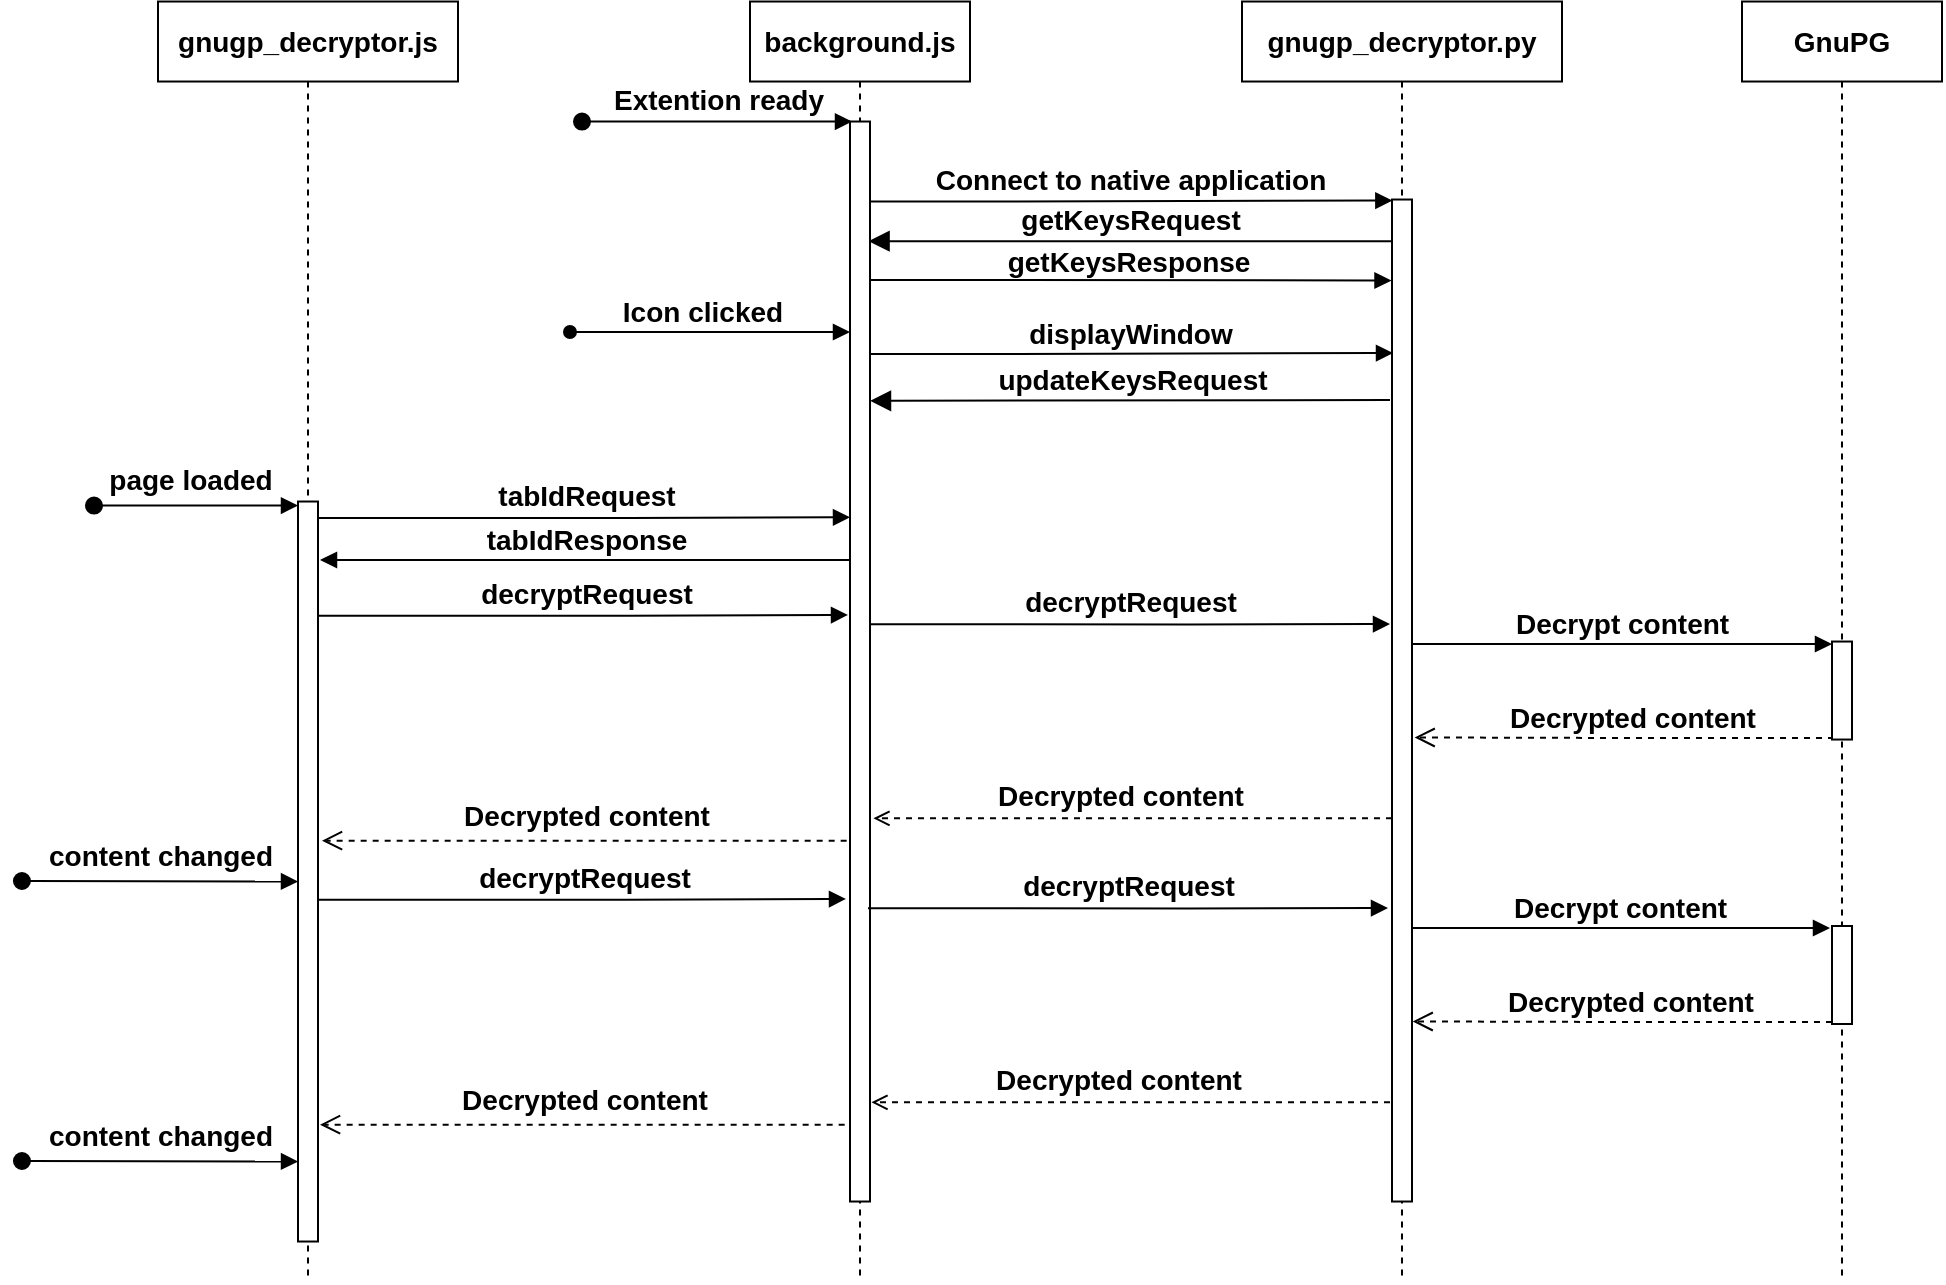 <mxfile version="13.5.1" type="device"><diagram id="8wAroQEEuTxrOKV1stcG" name="Page-1"><mxGraphModel dx="1355" dy="756" grid="1" gridSize="10" guides="1" tooltips="1" connect="1" arrows="1" fold="1" page="1" pageScale="1" pageWidth="1169" pageHeight="827" math="0" shadow="0"><root><mxCell id="0"/><mxCell id="1" parent="0"/><mxCell id="m2tfDzmN4SSWcRJUtY87-35" value="" style="html=1;verticalAlign=bottom;endArrow=block;edgeStyle=orthogonalEdgeStyle;rounded=0;fontStyle=1;fontSize=14;exitX=1.14;exitY=0.349;exitDx=0;exitDy=0;exitPerimeter=0;" edge="1" parent="1"><mxGeometry width="80" relative="1" as="geometry"><mxPoint x="819.043" y="558.556" as="sourcePoint"/><mxPoint x="1030" y="556" as="targetPoint"/><Array as="points"><mxPoint x="818.71" y="556"/></Array></mxGeometry></mxCell><mxCell id="m2tfDzmN4SSWcRJUtY87-37" value="" style="html=1;verticalAlign=bottom;endArrow=block;edgeStyle=orthogonalEdgeStyle;rounded=0;fontStyle=1;fontSize=14;entryX=0;entryY=0.109;entryDx=0;entryDy=0;entryPerimeter=0;" edge="1" parent="1"><mxGeometry width="80" relative="1" as="geometry"><mxPoint x="267.998" y="541.861" as="sourcePoint"/><mxPoint x="538" y="541.48" as="targetPoint"/><Array as="points"><mxPoint x="428" y="541.86"/></Array></mxGeometry></mxCell><mxCell id="2KC9KWnMznVd8Be-h1ix-43" value="" style="html=1;verticalAlign=bottom;endArrow=block;edgeStyle=orthogonalEdgeStyle;rounded=0;fontStyle=1;fontSize=14;exitX=1.14;exitY=0.349;exitDx=0;exitDy=0;exitPerimeter=0;" parent="1" edge="1"><mxGeometry width="80" relative="1" as="geometry"><mxPoint x="820.043" y="416.556" as="sourcePoint"/><mxPoint x="1031" y="414" as="targetPoint"/><Array as="points"><mxPoint x="819.71" y="414"/></Array></mxGeometry></mxCell><mxCell id="2KC9KWnMznVd8Be-h1ix-57" value="" style="html=1;verticalAlign=bottom;endArrow=open;dashed=1;endSize=8;fontStyle=1;fontSize=14;rounded=0;edgeStyle=orthogonalEdgeStyle;entryX=1.133;entryY=0.471;entryDx=0;entryDy=0;entryPerimeter=0;" parent="1" edge="1"><mxGeometry y="-60" relative="1" as="geometry"><mxPoint x="1032" y="461" as="sourcePoint"/><mxPoint x="822.33" y="460.731" as="targetPoint"/><mxPoint as="offset"/><Array as="points"><mxPoint x="930" y="461"/><mxPoint x="930" y="461"/></Array></mxGeometry></mxCell><mxCell id="m2tfDzmN4SSWcRJUtY87-15" value="" style="html=1;verticalAlign=bottom;endArrow=block;edgeStyle=orthogonalEdgeStyle;rounded=0;fontStyle=1;fontSize=14;entryX=0;entryY=0.109;entryDx=0;entryDy=0;entryPerimeter=0;" edge="1" parent="1"><mxGeometry width="80" relative="1" as="geometry"><mxPoint x="268.998" y="399.861" as="sourcePoint"/><mxPoint x="539" y="399.48" as="targetPoint"/><Array as="points"><mxPoint x="429" y="399.86"/></Array></mxGeometry></mxCell><mxCell id="2KC9KWnMznVd8Be-h1ix-46" value="" style="html=1;verticalAlign=bottom;endArrow=block;edgeStyle=orthogonalEdgeStyle;rounded=0;entryX=0.017;entryY=0.001;entryDx=0;entryDy=0;entryPerimeter=0;fontStyle=1;fontSize=14;exitX=0.967;exitY=0.07;exitDx=0;exitDy=0;exitPerimeter=0;" parent="1" source="2KC9KWnMznVd8Be-h1ix-28" target="2KC9KWnMznVd8Be-h1ix-34" edge="1"><mxGeometry width="80" relative="1" as="geometry"><mxPoint x="610" y="192.76" as="sourcePoint"/><mxPoint x="880" y="192.76" as="targetPoint"/><Array as="points"><mxPoint x="597" y="192.76"/><mxPoint x="742" y="192.76"/></Array></mxGeometry></mxCell><mxCell id="m2tfDzmN4SSWcRJUtY87-26" value="" style="html=1;verticalAlign=bottom;endArrow=block;edgeStyle=orthogonalEdgeStyle;rounded=0;entryX=0.017;entryY=0.001;entryDx=0;entryDy=0;entryPerimeter=0;fontStyle=1;fontSize=14;" edge="1" parent="1"><mxGeometry width="80" relative="1" as="geometry"><mxPoint x="549" y="232" as="sourcePoint"/><mxPoint x="810.75" y="232.261" as="targetPoint"/><Array as="points"><mxPoint x="596.58" y="232.76"/><mxPoint x="741.58" y="232.76"/></Array></mxGeometry></mxCell><mxCell id="2KC9KWnMznVd8Be-h1ix-70" value="" style="html=1;verticalAlign=bottom;endArrow=block;endSize=8;fontStyle=1;fontSize=14;entryX=0.929;entryY=0.133;entryDx=0;entryDy=0;entryPerimeter=0;endFill=1;" parent="1" edge="1"><mxGeometry y="-60" relative="1" as="geometry"><mxPoint x="815.5" y="212.58" as="sourcePoint"/><mxPoint x="549.29" y="212.58" as="targetPoint"/><mxPoint as="offset"/></mxGeometry></mxCell><mxCell id="m2tfDzmN4SSWcRJUtY87-13" value="" style="html=1;verticalAlign=bottom;endArrow=block;edgeStyle=orthogonalEdgeStyle;rounded=0;fontStyle=1;fontSize=14;" edge="1" parent="1"><mxGeometry width="80" relative="1" as="geometry"><mxPoint x="544.5" y="372" as="sourcePoint"/><mxPoint x="275" y="372" as="targetPoint"/><Array as="points"><mxPoint x="275" y="372"/></Array></mxGeometry></mxCell><mxCell id="m2tfDzmN4SSWcRJUtY87-12" value="" style="html=1;verticalAlign=bottom;endArrow=block;edgeStyle=orthogonalEdgeStyle;rounded=0;fontStyle=1;fontSize=14;entryX=0;entryY=0.109;entryDx=0;entryDy=0;entryPerimeter=0;" edge="1" parent="1"><mxGeometry width="80" relative="1" as="geometry"><mxPoint x="269.998" y="351.001" as="sourcePoint"/><mxPoint x="540" y="350.62" as="targetPoint"/><Array as="points"><mxPoint x="430" y="351"/></Array></mxGeometry></mxCell><mxCell id="2KC9KWnMznVd8Be-h1ix-2" value="gnugp_decryptor.js" style="shape=umlLifeline;perimeter=lifelinePerimeter;whiteSpace=wrap;html=1;container=1;collapsible=0;recursiveResize=0;outlineConnect=0;fontStyle=1;fontSize=14;" parent="1" vertex="1"><mxGeometry x="194" y="92.76" width="150" height="640" as="geometry"/></mxCell><mxCell id="2KC9KWnMznVd8Be-h1ix-7" value="" style="html=1;points=[];perimeter=orthogonalPerimeter;fontStyle=1;fontSize=14;" parent="2KC9KWnMznVd8Be-h1ix-2" vertex="1"><mxGeometry x="70" y="250" width="10" height="370" as="geometry"/></mxCell><mxCell id="2KC9KWnMznVd8Be-h1ix-3" value="background.js" style="shape=umlLifeline;perimeter=lifelinePerimeter;whiteSpace=wrap;html=1;container=1;collapsible=0;recursiveResize=0;outlineConnect=0;fontStyle=1;fontSize=14;" parent="1" vertex="1"><mxGeometry x="490" y="92.76" width="110" height="640" as="geometry"/></mxCell><mxCell id="2KC9KWnMznVd8Be-h1ix-28" value="" style="html=1;points=[];perimeter=orthogonalPerimeter;fontStyle=1;fontSize=14;" parent="2KC9KWnMznVd8Be-h1ix-3" vertex="1"><mxGeometry x="50" y="60" width="10" height="540" as="geometry"/></mxCell><mxCell id="2KC9KWnMznVd8Be-h1ix-4" value="gnugp_decryptor.py" style="shape=umlLifeline;perimeter=lifelinePerimeter;whiteSpace=wrap;html=1;container=1;collapsible=0;recursiveResize=0;outlineConnect=0;fontStyle=1;fontSize=14;" parent="1" vertex="1"><mxGeometry x="736" y="92.76" width="160" height="640" as="geometry"/></mxCell><mxCell id="2KC9KWnMznVd8Be-h1ix-34" value="" style="html=1;points=[];perimeter=orthogonalPerimeter;fontStyle=1;fontSize=14;" parent="2KC9KWnMznVd8Be-h1ix-4" vertex="1"><mxGeometry x="75" y="99" width="10" height="501" as="geometry"/></mxCell><mxCell id="2KC9KWnMznVd8Be-h1ix-5" value="GnuPG" style="shape=umlLifeline;perimeter=lifelinePerimeter;whiteSpace=wrap;html=1;container=1;collapsible=0;recursiveResize=0;outlineConnect=0;fontStyle=1;fontSize=14;" parent="1" vertex="1"><mxGeometry x="986" y="92.76" width="100" height="640" as="geometry"/></mxCell><mxCell id="2KC9KWnMznVd8Be-h1ix-52" value="" style="html=1;points=[];perimeter=orthogonalPerimeter;fontStyle=1;fontSize=14;" parent="2KC9KWnMznVd8Be-h1ix-5" vertex="1"><mxGeometry x="45" y="320.01" width="10" height="49" as="geometry"/></mxCell><mxCell id="m2tfDzmN4SSWcRJUtY87-47" value="" style="html=1;points=[];perimeter=orthogonalPerimeter;fontStyle=1;fontSize=14;" vertex="1" parent="2KC9KWnMznVd8Be-h1ix-5"><mxGeometry x="45" y="462.24" width="10" height="49" as="geometry"/></mxCell><mxCell id="2KC9KWnMznVd8Be-h1ix-33" value="Extention ready" style="html=1;verticalAlign=bottom;startArrow=oval;endArrow=block;startSize=8;fontStyle=1;fontSize=14;" parent="1" edge="1"><mxGeometry relative="1" as="geometry"><mxPoint x="406" y="152.76" as="sourcePoint"/><mxPoint x="541" y="152.76" as="targetPoint"/><mxPoint as="offset"/></mxGeometry></mxCell><mxCell id="2KC9KWnMznVd8Be-h1ix-69" value="Connect to native application" style="text;html=1;align=center;verticalAlign=middle;resizable=0;points=[];autosize=1;fontStyle=1;fontSize=14;" parent="1" vertex="1"><mxGeometry x="575" y="171.76" width="210" height="20" as="geometry"/></mxCell><mxCell id="2KC9KWnMznVd8Be-h1ix-71" value="getKeysRequest" style="text;html=1;align=center;verticalAlign=middle;resizable=0;points=[];autosize=1;fontStyle=1;fontSize=14;" parent="1" vertex="1"><mxGeometry x="615" y="191.76" width="130" height="20" as="geometry"/></mxCell><mxCell id="2KC9KWnMznVd8Be-h1ix-58" value="Decrypted content" style="text;html=1;align=center;verticalAlign=middle;resizable=0;points=[];autosize=1;fontStyle=1;fontSize=14;" parent="1" vertex="1"><mxGeometry x="860.94" y="441" width="140" height="20" as="geometry"/></mxCell><mxCell id="2KC9KWnMznVd8Be-h1ix-44" value="Decrypt content" style="text;html=1;align=left;verticalAlign=middle;resizable=0;points=[];autosize=1;fontStyle=1;fontSize=14;" parent="1" vertex="1"><mxGeometry x="870.94" y="394" width="120" height="20" as="geometry"/></mxCell><mxCell id="2KC9KWnMznVd8Be-h1ix-72" value="" style="html=1;verticalAlign=bottom;endArrow=open;dashed=1;endSize=8;fontStyle=1;fontSize=14;entryX=1.2;entryY=0.814;entryDx=0;entryDy=0;entryPerimeter=0;exitX=-0.167;exitY=0.814;exitDx=0;exitDy=0;exitPerimeter=0;" parent="1" edge="1"><mxGeometry y="-60" relative="1" as="geometry"><mxPoint x="538.33" y="512.32" as="sourcePoint"/><mxPoint x="276" y="512.32" as="targetPoint"/><mxPoint as="offset"/></mxGeometry></mxCell><mxCell id="xGxOoZ6iD1uFskHMAfrT-23" style="edgeStyle=orthogonalEdgeStyle;rounded=0;orthogonalLoop=1;jettySize=auto;html=1;entryX=1.171;entryY=0.536;entryDx=0;entryDy=0;entryPerimeter=0;fontSize=14;dashed=1;endArrow=open;endFill=0;" parent="1" edge="1"><mxGeometry relative="1" as="geometry"><mxPoint x="811" y="501.143" as="sourcePoint"/><mxPoint x="551.714" y="501.143" as="targetPoint"/></mxGeometry></mxCell><mxCell id="m2tfDzmN4SSWcRJUtY87-1" value="&lt;span style=&quot;font-size: 14px ; background-color: rgb(255 , 255 , 255)&quot;&gt;&lt;b&gt;page loaded&lt;/b&gt;&lt;/span&gt;" style="text;html=1;align=center;verticalAlign=middle;resizable=0;points=[];autosize=1;" vertex="1" parent="1"><mxGeometry x="160" y="322" width="100" height="20" as="geometry"/></mxCell><mxCell id="2KC9KWnMznVd8Be-h1ix-8" value="" style="html=1;verticalAlign=bottom;startArrow=oval;endArrow=block;startSize=8;fontStyle=1;fontSize=14;" parent="1" edge="1"><mxGeometry x="-1" y="-33" relative="1" as="geometry"><mxPoint x="162" y="344.76" as="sourcePoint"/><mxPoint x="264" y="344.76" as="targetPoint"/><mxPoint x="-10" y="-2" as="offset"/></mxGeometry></mxCell><mxCell id="m2tfDzmN4SSWcRJUtY87-11" value="tabIdRequest" style="text;html=1;align=center;verticalAlign=middle;resizable=0;points=[];autosize=1;fontStyle=1;fontSize=14;" vertex="1" parent="1"><mxGeometry x="357.62" y="329.76" width="100" height="20" as="geometry"/></mxCell><mxCell id="m2tfDzmN4SSWcRJUtY87-14" value="tabIdResponse" style="text;html=1;align=center;verticalAlign=middle;resizable=0;points=[];autosize=1;fontStyle=1;fontSize=14;" vertex="1" parent="1"><mxGeometry x="347.62" y="351.76" width="120" height="20" as="geometry"/></mxCell><mxCell id="m2tfDzmN4SSWcRJUtY87-17" value="decryptRequest" style="text;html=1;align=center;verticalAlign=middle;resizable=0;points=[];autosize=1;fontStyle=1;fontSize=14;" vertex="1" parent="1"><mxGeometry x="347.62" y="378.76" width="120" height="20" as="geometry"/></mxCell><mxCell id="m2tfDzmN4SSWcRJUtY87-18" value="" style="html=1;verticalAlign=bottom;endArrow=block;edgeStyle=orthogonalEdgeStyle;rounded=0;fontStyle=1;fontSize=14;" edge="1" parent="1"><mxGeometry width="80" relative="1" as="geometry"><mxPoint x="549.998" y="404.151" as="sourcePoint"/><mxPoint x="810" y="404" as="targetPoint"/><Array as="points"><mxPoint x="710" y="404.15"/></Array></mxGeometry></mxCell><mxCell id="m2tfDzmN4SSWcRJUtY87-19" value="decryptRequest" style="text;html=1;align=center;verticalAlign=middle;resizable=0;points=[];autosize=1;fontStyle=1;fontSize=14;" vertex="1" parent="1"><mxGeometry x="620" y="382.77" width="120" height="20" as="geometry"/></mxCell><mxCell id="m2tfDzmN4SSWcRJUtY87-20" value="" style="html=1;verticalAlign=bottom;endArrow=block;edgeStyle=orthogonalEdgeStyle;rounded=0;fontStyle=1;fontSize=14;entryX=0;entryY=0.109;entryDx=0;entryDy=0;entryPerimeter=0;startArrow=oval;startFill=1;" edge="1" parent="1"><mxGeometry width="80" relative="1" as="geometry"><mxPoint x="400" y="258" as="sourcePoint"/><mxPoint x="540" y="258" as="targetPoint"/><Array as="points"><mxPoint x="430" y="258.38"/></Array></mxGeometry></mxCell><mxCell id="m2tfDzmN4SSWcRJUtY87-22" value="Icon clicked" style="text;html=1;align=center;verticalAlign=middle;resizable=0;points=[];autosize=1;fontStyle=1;fontSize=14;" vertex="1" parent="1"><mxGeometry x="416" y="238" width="100" height="20" as="geometry"/></mxCell><mxCell id="m2tfDzmN4SSWcRJUtY87-23" value="" style="html=1;verticalAlign=bottom;endArrow=block;edgeStyle=orthogonalEdgeStyle;rounded=0;entryX=0.017;entryY=0.001;entryDx=0;entryDy=0;entryPerimeter=0;fontStyle=1;fontSize=14;exitX=0.967;exitY=0.07;exitDx=0;exitDy=0;exitPerimeter=0;" edge="1" parent="1"><mxGeometry width="80" relative="1" as="geometry"><mxPoint x="550.0" y="266.8" as="sourcePoint"/><mxPoint x="811.5" y="268.501" as="targetPoint"/><Array as="points"><mxPoint x="597.33" y="269"/><mxPoint x="742.33" y="269"/></Array></mxGeometry></mxCell><mxCell id="m2tfDzmN4SSWcRJUtY87-24" value="displayWindow" style="text;html=1;align=center;verticalAlign=middle;resizable=0;points=[];autosize=1;fontStyle=1;fontSize=14;" vertex="1" parent="1"><mxGeometry x="620" y="249" width="120" height="20" as="geometry"/></mxCell><mxCell id="m2tfDzmN4SSWcRJUtY87-27" value="getKeysResponse" style="text;html=1;align=center;verticalAlign=middle;resizable=0;points=[];autosize=1;fontStyle=1;fontSize=14;" vertex="1" parent="1"><mxGeometry x="609.25" y="212.76" width="140" height="20" as="geometry"/></mxCell><mxCell id="m2tfDzmN4SSWcRJUtY87-28" value="" style="html=1;verticalAlign=bottom;endArrow=block;endSize=8;fontStyle=1;fontSize=14;entryX=0.929;entryY=0.133;entryDx=0;entryDy=0;entryPerimeter=0;endFill=1;" edge="1" parent="1"><mxGeometry y="-60" relative="1" as="geometry"><mxPoint x="810" y="292" as="sourcePoint"/><mxPoint x="550.0" y="292.43" as="targetPoint"/><mxPoint as="offset"/></mxGeometry></mxCell><mxCell id="m2tfDzmN4SSWcRJUtY87-29" value="updateKeysRequest" style="text;html=1;align=center;verticalAlign=middle;resizable=0;points=[];autosize=1;fontStyle=1;fontSize=14;" vertex="1" parent="1"><mxGeometry x="605.71" y="271.61" width="150" height="20" as="geometry"/></mxCell><mxCell id="m2tfDzmN4SSWcRJUtY87-31" value="Decrypted content" style="text;html=1;align=center;verticalAlign=middle;resizable=0;points=[];autosize=1;fontStyle=1;fontSize=14;" vertex="1" parent="1"><mxGeometry x="337.62" y="490" width="140" height="20" as="geometry"/></mxCell><mxCell id="m2tfDzmN4SSWcRJUtY87-32" value="Decrypted content" style="text;html=1;align=center;verticalAlign=middle;resizable=0;points=[];autosize=1;fontStyle=1;fontSize=14;" vertex="1" parent="1"><mxGeometry x="605" y="480" width="140" height="20" as="geometry"/></mxCell><mxCell id="m2tfDzmN4SSWcRJUtY87-33" value="&lt;span style=&quot;font-size: 14px ; background-color: rgb(255 , 255 , 255)&quot;&gt;&lt;b&gt;content changed&lt;/b&gt;&lt;/span&gt;" style="text;html=1;align=center;verticalAlign=middle;resizable=0;points=[];autosize=1;" vertex="1" parent="1"><mxGeometry x="130" y="510" width="130" height="20" as="geometry"/></mxCell><mxCell id="m2tfDzmN4SSWcRJUtY87-34" value="" style="html=1;verticalAlign=bottom;startArrow=oval;endArrow=block;startSize=8;fontStyle=1;fontSize=14;exitX=-0.031;exitY=1.125;exitDx=0;exitDy=0;exitPerimeter=0;" edge="1" parent="1" source="m2tfDzmN4SSWcRJUtY87-33"><mxGeometry x="-1" y="-33" relative="1" as="geometry"><mxPoint x="162" y="532.76" as="sourcePoint"/><mxPoint x="264" y="532.76" as="targetPoint"/><mxPoint x="-10" y="-2" as="offset"/></mxGeometry></mxCell><mxCell id="m2tfDzmN4SSWcRJUtY87-36" value="" style="html=1;verticalAlign=bottom;endArrow=open;dashed=1;endSize=8;fontStyle=1;fontSize=14;rounded=0;edgeStyle=orthogonalEdgeStyle;entryX=1.133;entryY=0.471;entryDx=0;entryDy=0;entryPerimeter=0;" edge="1" parent="1"><mxGeometry y="-60" relative="1" as="geometry"><mxPoint x="1031" y="603.0" as="sourcePoint"/><mxPoint x="821.33" y="602.731" as="targetPoint"/><mxPoint as="offset"/><Array as="points"><mxPoint x="929" y="603"/><mxPoint x="929" y="603"/></Array></mxGeometry></mxCell><mxCell id="m2tfDzmN4SSWcRJUtY87-38" value="Decrypted content" style="text;html=1;align=center;verticalAlign=middle;resizable=0;points=[];autosize=1;fontStyle=1;fontSize=14;" vertex="1" parent="1"><mxGeometry x="859.94" y="583" width="140" height="20" as="geometry"/></mxCell><mxCell id="m2tfDzmN4SSWcRJUtY87-39" value="Decrypt content" style="text;html=1;align=left;verticalAlign=middle;resizable=0;points=[];autosize=1;fontStyle=1;fontSize=14;" vertex="1" parent="1"><mxGeometry x="869.94" y="536" width="120" height="20" as="geometry"/></mxCell><mxCell id="m2tfDzmN4SSWcRJUtY87-40" value="" style="html=1;verticalAlign=bottom;endArrow=open;dashed=1;endSize=8;fontStyle=1;fontSize=14;entryX=1.2;entryY=0.814;entryDx=0;entryDy=0;entryPerimeter=0;exitX=-0.167;exitY=0.814;exitDx=0;exitDy=0;exitPerimeter=0;" edge="1" parent="1"><mxGeometry y="-60" relative="1" as="geometry"><mxPoint x="537.33" y="654.32" as="sourcePoint"/><mxPoint x="275" y="654.32" as="targetPoint"/><mxPoint as="offset"/></mxGeometry></mxCell><mxCell id="m2tfDzmN4SSWcRJUtY87-41" style="edgeStyle=orthogonalEdgeStyle;rounded=0;orthogonalLoop=1;jettySize=auto;html=1;entryX=1.171;entryY=0.536;entryDx=0;entryDy=0;entryPerimeter=0;fontSize=14;dashed=1;endArrow=open;endFill=0;" edge="1" parent="1"><mxGeometry relative="1" as="geometry"><mxPoint x="810" y="643.143" as="sourcePoint"/><mxPoint x="550.714" y="643.143" as="targetPoint"/></mxGeometry></mxCell><mxCell id="m2tfDzmN4SSWcRJUtY87-42" value="decryptRequest" style="text;html=1;align=center;verticalAlign=middle;resizable=0;points=[];autosize=1;fontStyle=1;fontSize=14;" vertex="1" parent="1"><mxGeometry x="346.62" y="520.76" width="120" height="20" as="geometry"/></mxCell><mxCell id="m2tfDzmN4SSWcRJUtY87-43" value="" style="html=1;verticalAlign=bottom;endArrow=block;edgeStyle=orthogonalEdgeStyle;rounded=0;fontStyle=1;fontSize=14;" edge="1" parent="1"><mxGeometry width="80" relative="1" as="geometry"><mxPoint x="548.998" y="546.151" as="sourcePoint"/><mxPoint x="809.0" y="546" as="targetPoint"/><Array as="points"><mxPoint x="709" y="546.15"/></Array></mxGeometry></mxCell><mxCell id="m2tfDzmN4SSWcRJUtY87-44" value="decryptRequest" style="text;html=1;align=center;verticalAlign=middle;resizable=0;points=[];autosize=1;fontStyle=1;fontSize=14;" vertex="1" parent="1"><mxGeometry x="619" y="524.77" width="120" height="20" as="geometry"/></mxCell><mxCell id="m2tfDzmN4SSWcRJUtY87-45" value="Decrypted content" style="text;html=1;align=center;verticalAlign=middle;resizable=0;points=[];autosize=1;fontStyle=1;fontSize=14;" vertex="1" parent="1"><mxGeometry x="336.62" y="632" width="140" height="20" as="geometry"/></mxCell><mxCell id="m2tfDzmN4SSWcRJUtY87-46" value="Decrypted content" style="text;html=1;align=center;verticalAlign=middle;resizable=0;points=[];autosize=1;fontStyle=1;fontSize=14;" vertex="1" parent="1"><mxGeometry x="604" y="622" width="140" height="20" as="geometry"/></mxCell><mxCell id="m2tfDzmN4SSWcRJUtY87-48" value="&lt;span style=&quot;font-size: 14px ; background-color: rgb(255 , 255 , 255)&quot;&gt;&lt;b&gt;content changed&lt;/b&gt;&lt;/span&gt;" style="text;html=1;align=center;verticalAlign=middle;resizable=0;points=[];autosize=1;" vertex="1" parent="1"><mxGeometry x="130.01" y="650" width="130" height="20" as="geometry"/></mxCell><mxCell id="m2tfDzmN4SSWcRJUtY87-49" value="" style="html=1;verticalAlign=bottom;startArrow=oval;endArrow=block;startSize=8;fontStyle=1;fontSize=14;exitX=-0.031;exitY=1.125;exitDx=0;exitDy=0;exitPerimeter=0;" edge="1" parent="1" source="m2tfDzmN4SSWcRJUtY87-48"><mxGeometry x="-1" y="-33" relative="1" as="geometry"><mxPoint x="162.01" y="672.76" as="sourcePoint"/><mxPoint x="264.01" y="672.76" as="targetPoint"/><mxPoint x="-10" y="-2" as="offset"/></mxGeometry></mxCell></root></mxGraphModel></diagram></mxfile>